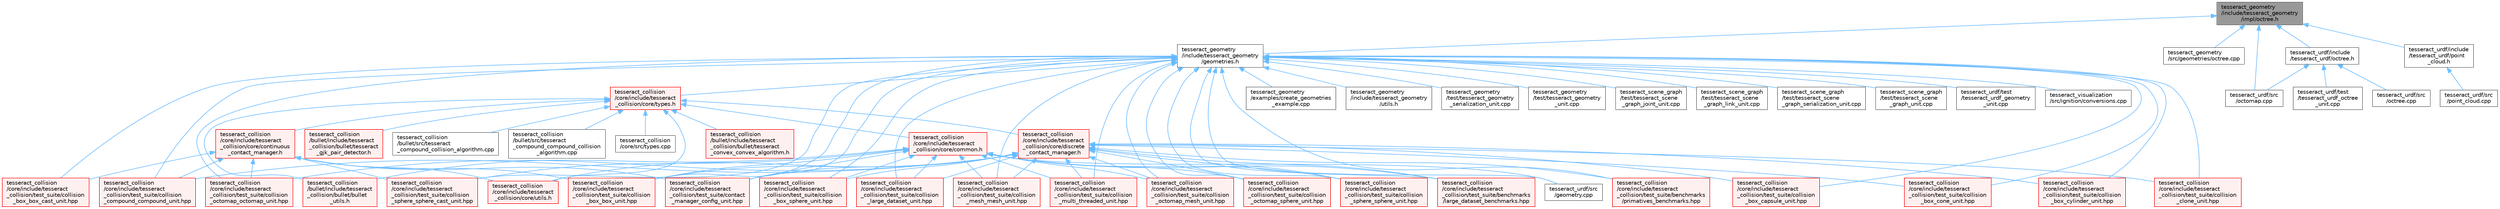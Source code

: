 digraph "tesseract_geometry/include/tesseract_geometry/impl/octree.h"
{
 // LATEX_PDF_SIZE
  bgcolor="transparent";
  edge [fontname=Helvetica,fontsize=10,labelfontname=Helvetica,labelfontsize=10];
  node [fontname=Helvetica,fontsize=10,shape=box,height=0.2,width=0.4];
  Node1 [label="tesseract_geometry\l/include/tesseract_geometry\l/impl/octree.h",height=0.2,width=0.4,color="gray40", fillcolor="grey60", style="filled", fontcolor="black",tooltip="Tesseract Octree Geometry."];
  Node1 -> Node2 [dir="back",color="steelblue1",style="solid"];
  Node2 [label="tesseract_geometry\l/include/tesseract_geometry\l/geometries.h",height=0.2,width=0.4,color="grey40", fillcolor="white", style="filled",URL="$d4/ddb/geometries_8h.html",tooltip="Tesseract Geometries."];
  Node2 -> Node3 [dir="back",color="steelblue1",style="solid"];
  Node3 [label="tesseract_collision\l/core/include/tesseract\l_collision/core/types.h",height=0.2,width=0.4,color="red", fillcolor="#FFF0F0", style="filled",URL="$d3/db3/tesseract__collision_2core_2include_2tesseract__collision_2core_2types_8h.html",tooltip="Tesseracts Collision Common Types."];
  Node3 -> Node4 [dir="back",color="steelblue1",style="solid"];
  Node4 [label="tesseract_collision\l/bullet/include/tesseract\l_collision/bullet/bullet\l_utils.h",height=0.2,width=0.4,color="red", fillcolor="#FFF0F0", style="filled",URL="$d6/d91/bullet__utils_8h.html",tooltip="Tesseract ROS Bullet environment utility function."];
  Node3 -> Node36 [dir="back",color="steelblue1",style="solid"];
  Node36 [label="tesseract_collision\l/bullet/include/tesseract\l_collision/bullet/tesseract\l_convex_convex_algorithm.h",height=0.2,width=0.4,color="red", fillcolor="#FFF0F0", style="filled",URL="$dc/dcd/tesseract__convex__convex__algorithm_8h.html",tooltip=" "];
  Node3 -> Node39 [dir="back",color="steelblue1",style="solid"];
  Node39 [label="tesseract_collision\l/bullet/include/tesseract\l_collision/bullet/tesseract\l_gjk_pair_detector.h",height=0.2,width=0.4,color="red", fillcolor="#FFF0F0", style="filled",URL="$d6/ddf/tesseract__gjk__pair__detector_8h.html",tooltip=" "];
  Node3 -> Node41 [dir="back",color="steelblue1",style="solid"];
  Node41 [label="tesseract_collision\l/bullet/src/tesseract\l_compound_collision_algorithm.cpp",height=0.2,width=0.4,color="grey40", fillcolor="white", style="filled",URL="$d6/d2d/tesseract__compound__collision__algorithm_8cpp.html",tooltip=" "];
  Node3 -> Node42 [dir="back",color="steelblue1",style="solid"];
  Node42 [label="tesseract_collision\l/bullet/src/tesseract\l_compound_compound_collision\l_algorithm.cpp",height=0.2,width=0.4,color="grey40", fillcolor="white", style="filled",URL="$d9/dee/tesseract__compound__compound__collision__algorithm_8cpp.html",tooltip=" "];
  Node3 -> Node43 [dir="back",color="steelblue1",style="solid"];
  Node43 [label="tesseract_collision\l/core/include/tesseract\l_collision/core/common.h",height=0.2,width=0.4,color="red", fillcolor="#FFF0F0", style="filled",URL="$dc/d54/common_8h.html",tooltip="This is a collection of common methods."];
  Node43 -> Node4 [dir="back",color="steelblue1",style="solid"];
  Node43 -> Node46 [dir="back",color="steelblue1",style="solid"];
  Node46 [label="tesseract_collision\l/core/include/tesseract\l_collision/test_suite/benchmarks\l/large_dataset_benchmarks.hpp",height=0.2,width=0.4,color="red", fillcolor="#FFF0F0", style="filled",URL="$d6/dd9/large__dataset__benchmarks_8hpp.html",tooltip=" "];
  Node43 -> Node48 [dir="back",color="steelblue1",style="solid"];
  Node48 [label="tesseract_collision\l/core/include/tesseract\l_collision/test_suite/collision\l_box_box_unit.hpp",height=0.2,width=0.4,color="red", fillcolor="#FFF0F0", style="filled",URL="$d1/d83/collision__box__box__unit_8hpp.html",tooltip=" "];
  Node43 -> Node49 [dir="back",color="steelblue1",style="solid"];
  Node49 [label="tesseract_collision\l/core/include/tesseract\l_collision/test_suite/collision\l_box_sphere_unit.hpp",height=0.2,width=0.4,color="red", fillcolor="#FFF0F0", style="filled",URL="$d8/dd9/collision__box__sphere__unit_8hpp.html",tooltip=" "];
  Node43 -> Node50 [dir="back",color="steelblue1",style="solid"];
  Node50 [label="tesseract_collision\l/core/include/tesseract\l_collision/test_suite/collision\l_large_dataset_unit.hpp",height=0.2,width=0.4,color="red", fillcolor="#FFF0F0", style="filled",URL="$d7/d23/collision__large__dataset__unit_8hpp.html",tooltip=" "];
  Node43 -> Node51 [dir="back",color="steelblue1",style="solid"];
  Node51 [label="tesseract_collision\l/core/include/tesseract\l_collision/test_suite/collision\l_mesh_mesh_unit.hpp",height=0.2,width=0.4,color="red", fillcolor="#FFF0F0", style="filled",URL="$da/dd9/collision__mesh__mesh__unit_8hpp.html",tooltip=" "];
  Node43 -> Node52 [dir="back",color="steelblue1",style="solid"];
  Node52 [label="tesseract_collision\l/core/include/tesseract\l_collision/test_suite/collision\l_multi_threaded_unit.hpp",height=0.2,width=0.4,color="red", fillcolor="#FFF0F0", style="filled",URL="$de/d2c/collision__multi__threaded__unit_8hpp.html",tooltip=" "];
  Node43 -> Node53 [dir="back",color="steelblue1",style="solid"];
  Node53 [label="tesseract_collision\l/core/include/tesseract\l_collision/test_suite/collision\l_octomap_mesh_unit.hpp",height=0.2,width=0.4,color="red", fillcolor="#FFF0F0", style="filled",URL="$d9/d70/collision__octomap__mesh__unit_8hpp.html",tooltip=" "];
  Node43 -> Node54 [dir="back",color="steelblue1",style="solid"];
  Node54 [label="tesseract_collision\l/core/include/tesseract\l_collision/test_suite/collision\l_octomap_sphere_unit.hpp",height=0.2,width=0.4,color="red", fillcolor="#FFF0F0", style="filled",URL="$dc/d2d/collision__octomap__sphere__unit_8hpp.html",tooltip=" "];
  Node43 -> Node55 [dir="back",color="steelblue1",style="solid"];
  Node55 [label="tesseract_collision\l/core/include/tesseract\l_collision/test_suite/collision\l_sphere_sphere_cast_unit.hpp",height=0.2,width=0.4,color="red", fillcolor="#FFF0F0", style="filled",URL="$dd/dce/collision__sphere__sphere__cast__unit_8hpp.html",tooltip=" "];
  Node43 -> Node56 [dir="back",color="steelblue1",style="solid"];
  Node56 [label="tesseract_collision\l/core/include/tesseract\l_collision/test_suite/collision\l_sphere_sphere_unit.hpp",height=0.2,width=0.4,color="red", fillcolor="#FFF0F0", style="filled",URL="$d5/d45/collision__sphere__sphere__unit_8hpp.html",tooltip=" "];
  Node43 -> Node57 [dir="back",color="steelblue1",style="solid"];
  Node57 [label="tesseract_collision\l/core/include/tesseract\l_collision/test_suite/contact\l_manager_config_unit.hpp",height=0.2,width=0.4,color="red", fillcolor="#FFF0F0", style="filled",URL="$d4/df0/contact__manager__config__unit_8hpp.html",tooltip=" "];
  Node43 -> Node66 [dir="back",color="steelblue1",style="solid"];
  Node66 [label="tesseract_urdf/src\l/geometry.cpp",height=0.2,width=0.4,color="grey40", fillcolor="white", style="filled",URL="$dc/d89/tesseract__urdf_2src_2geometry_8cpp.html",tooltip="Parse geometry from XML string."];
  Node3 -> Node68 [dir="back",color="steelblue1",style="solid"];
  Node68 [label="tesseract_collision\l/core/include/tesseract\l_collision/core/continuous\l_contact_manager.h",height=0.2,width=0.4,color="red", fillcolor="#FFF0F0", style="filled",URL="$d6/d0f/continuous__contact__manager_8h.html",tooltip="This is the continuous contact manager base class."];
  Node68 -> Node93 [dir="back",color="steelblue1",style="solid"];
  Node93 [label="tesseract_collision\l/core/include/tesseract\l_collision/core/utils.h",height=0.2,width=0.4,color="red", fillcolor="#FFF0F0", style="filled",URL="$df/d4c/tesseract__collision_2core_2include_2tesseract__collision_2core_2utils_8h.html",tooltip="Tesseract Collision utils."];
  Node68 -> Node97 [dir="back",color="steelblue1",style="solid"];
  Node97 [label="tesseract_collision\l/core/include/tesseract\l_collision/test_suite/collision\l_box_box_cast_unit.hpp",height=0.2,width=0.4,color="red", fillcolor="#FFF0F0", style="filled",URL="$d3/d5d/collision__box__box__cast__unit_8hpp.html",tooltip=" "];
  Node68 -> Node48 [dir="back",color="steelblue1",style="solid"];
  Node68 -> Node98 [dir="back",color="steelblue1",style="solid"];
  Node98 [label="tesseract_collision\l/core/include/tesseract\l_collision/test_suite/collision\l_compound_compound_unit.hpp",height=0.2,width=0.4,color="red", fillcolor="#FFF0F0", style="filled",URL="$dd/dfd/collision__compound__compound__unit_8hpp.html",tooltip=" "];
  Node68 -> Node99 [dir="back",color="steelblue1",style="solid"];
  Node99 [label="tesseract_collision\l/core/include/tesseract\l_collision/test_suite/collision\l_octomap_octomap_unit.hpp",height=0.2,width=0.4,color="red", fillcolor="#FFF0F0", style="filled",URL="$d7/d2c/collision__octomap__octomap__unit_8hpp.html",tooltip=" "];
  Node68 -> Node55 [dir="back",color="steelblue1",style="solid"];
  Node68 -> Node57 [dir="back",color="steelblue1",style="solid"];
  Node3 -> Node100 [dir="back",color="steelblue1",style="solid"];
  Node100 [label="tesseract_collision\l/core/include/tesseract\l_collision/core/discrete\l_contact_manager.h",height=0.2,width=0.4,color="red", fillcolor="#FFF0F0", style="filled",URL="$db/d35/discrete__contact__manager_8h.html",tooltip="This is the discrete contact manager base class."];
  Node100 -> Node93 [dir="back",color="steelblue1",style="solid"];
  Node100 -> Node46 [dir="back",color="steelblue1",style="solid"];
  Node100 -> Node101 [dir="back",color="steelblue1",style="solid"];
  Node101 [label="tesseract_collision\l/core/include/tesseract\l_collision/test_suite/benchmarks\l/primatives_benchmarks.hpp",height=0.2,width=0.4,color="red", fillcolor="#FFF0F0", style="filled",URL="$d6/d70/primatives__benchmarks_8hpp.html",tooltip=" "];
  Node100 -> Node48 [dir="back",color="steelblue1",style="solid"];
  Node100 -> Node102 [dir="back",color="steelblue1",style="solid"];
  Node102 [label="tesseract_collision\l/core/include/tesseract\l_collision/test_suite/collision\l_box_capsule_unit.hpp",height=0.2,width=0.4,color="red", fillcolor="#FFF0F0", style="filled",URL="$d2/dd3/collision__box__capsule__unit_8hpp.html",tooltip=" "];
  Node100 -> Node103 [dir="back",color="steelblue1",style="solid"];
  Node103 [label="tesseract_collision\l/core/include/tesseract\l_collision/test_suite/collision\l_box_cone_unit.hpp",height=0.2,width=0.4,color="red", fillcolor="#FFF0F0", style="filled",URL="$de/d86/collision__box__cone__unit_8hpp.html",tooltip=" "];
  Node100 -> Node104 [dir="back",color="steelblue1",style="solid"];
  Node104 [label="tesseract_collision\l/core/include/tesseract\l_collision/test_suite/collision\l_box_cylinder_unit.hpp",height=0.2,width=0.4,color="red", fillcolor="#FFF0F0", style="filled",URL="$d1/d1b/collision__box__cylinder__unit_8hpp.html",tooltip=" "];
  Node100 -> Node49 [dir="back",color="steelblue1",style="solid"];
  Node100 -> Node105 [dir="back",color="steelblue1",style="solid"];
  Node105 [label="tesseract_collision\l/core/include/tesseract\l_collision/test_suite/collision\l_clone_unit.hpp",height=0.2,width=0.4,color="red", fillcolor="#FFF0F0", style="filled",URL="$d6/d36/collision__clone__unit_8hpp.html",tooltip=" "];
  Node100 -> Node98 [dir="back",color="steelblue1",style="solid"];
  Node100 -> Node50 [dir="back",color="steelblue1",style="solid"];
  Node100 -> Node51 [dir="back",color="steelblue1",style="solid"];
  Node100 -> Node52 [dir="back",color="steelblue1",style="solid"];
  Node100 -> Node53 [dir="back",color="steelblue1",style="solid"];
  Node100 -> Node99 [dir="back",color="steelblue1",style="solid"];
  Node100 -> Node54 [dir="back",color="steelblue1",style="solid"];
  Node100 -> Node56 [dir="back",color="steelblue1",style="solid"];
  Node100 -> Node57 [dir="back",color="steelblue1",style="solid"];
  Node3 -> Node93 [dir="back",color="steelblue1",style="solid"];
  Node3 -> Node106 [dir="back",color="steelblue1",style="solid"];
  Node106 [label="tesseract_collision\l/core/src/types.cpp",height=0.2,width=0.4,color="grey40", fillcolor="white", style="filled",URL="$da/d00/tesseract__collision_2core_2src_2types_8cpp.html",tooltip="Tesseracts Collision Common Types."];
  Node2 -> Node46 [dir="back",color="steelblue1",style="solid"];
  Node2 -> Node101 [dir="back",color="steelblue1",style="solid"];
  Node2 -> Node97 [dir="back",color="steelblue1",style="solid"];
  Node2 -> Node48 [dir="back",color="steelblue1",style="solid"];
  Node2 -> Node102 [dir="back",color="steelblue1",style="solid"];
  Node2 -> Node103 [dir="back",color="steelblue1",style="solid"];
  Node2 -> Node104 [dir="back",color="steelblue1",style="solid"];
  Node2 -> Node49 [dir="back",color="steelblue1",style="solid"];
  Node2 -> Node105 [dir="back",color="steelblue1",style="solid"];
  Node2 -> Node98 [dir="back",color="steelblue1",style="solid"];
  Node2 -> Node50 [dir="back",color="steelblue1",style="solid"];
  Node2 -> Node51 [dir="back",color="steelblue1",style="solid"];
  Node2 -> Node52 [dir="back",color="steelblue1",style="solid"];
  Node2 -> Node53 [dir="back",color="steelblue1",style="solid"];
  Node2 -> Node99 [dir="back",color="steelblue1",style="solid"];
  Node2 -> Node54 [dir="back",color="steelblue1",style="solid"];
  Node2 -> Node55 [dir="back",color="steelblue1",style="solid"];
  Node2 -> Node56 [dir="back",color="steelblue1",style="solid"];
  Node2 -> Node57 [dir="back",color="steelblue1",style="solid"];
  Node2 -> Node109 [dir="back",color="steelblue1",style="solid"];
  Node109 [label="tesseract_geometry\l/examples/create_geometries\l_example.cpp",height=0.2,width=0.4,color="grey40", fillcolor="white", style="filled",URL="$df/d4d/create__geometries__example_8cpp.html",tooltip=" "];
  Node2 -> Node110 [dir="back",color="steelblue1",style="solid"];
  Node110 [label="tesseract_geometry\l/include/tesseract_geometry\l/utils.h",height=0.2,width=0.4,color="grey40", fillcolor="white", style="filled",URL="$d6/d61/tesseract__geometry_2include_2tesseract__geometry_2utils_8h.html",tooltip="Tesseract Geometry Utility Function."];
  Node2 -> Node111 [dir="back",color="steelblue1",style="solid"];
  Node111 [label="tesseract_geometry\l/test/tesseract_geometry\l_serialization_unit.cpp",height=0.2,width=0.4,color="grey40", fillcolor="white", style="filled",URL="$d2/d49/tesseract__geometry__serialization__unit_8cpp.html",tooltip="Tests serialization of geometry."];
  Node2 -> Node112 [dir="back",color="steelblue1",style="solid"];
  Node112 [label="tesseract_geometry\l/test/tesseract_geometry\l_unit.cpp",height=0.2,width=0.4,color="grey40", fillcolor="white", style="filled",URL="$d7/d07/tesseract__geometry__unit_8cpp.html",tooltip=" "];
  Node2 -> Node113 [dir="back",color="steelblue1",style="solid"];
  Node113 [label="tesseract_scene_graph\l/test/tesseract_scene\l_graph_joint_unit.cpp",height=0.2,width=0.4,color="grey40", fillcolor="white", style="filled",URL="$dd/dc3/tesseract__scene__graph__joint__unit_8cpp.html",tooltip=" "];
  Node2 -> Node114 [dir="back",color="steelblue1",style="solid"];
  Node114 [label="tesseract_scene_graph\l/test/tesseract_scene\l_graph_link_unit.cpp",height=0.2,width=0.4,color="grey40", fillcolor="white", style="filled",URL="$d3/de4/tesseract__scene__graph__link__unit_8cpp.html",tooltip=" "];
  Node2 -> Node115 [dir="back",color="steelblue1",style="solid"];
  Node115 [label="tesseract_scene_graph\l/test/tesseract_scene\l_graph_serialization_unit.cpp",height=0.2,width=0.4,color="grey40", fillcolor="white", style="filled",URL="$d8/daa/tesseract__scene__graph__serialization__unit_8cpp.html",tooltip="Tests serialization of tesseract_scene_graph."];
  Node2 -> Node116 [dir="back",color="steelblue1",style="solid"];
  Node116 [label="tesseract_scene_graph\l/test/tesseract_scene\l_graph_unit.cpp",height=0.2,width=0.4,color="grey40", fillcolor="white", style="filled",URL="$d3/d30/tesseract__scene__graph__unit_8cpp.html",tooltip=" "];
  Node2 -> Node66 [dir="back",color="steelblue1",style="solid"];
  Node2 -> Node117 [dir="back",color="steelblue1",style="solid"];
  Node117 [label="tesseract_urdf/test\l/tesseract_urdf_geometry\l_unit.cpp",height=0.2,width=0.4,color="grey40", fillcolor="white", style="filled",URL="$db/d82/tesseract__urdf__geometry__unit_8cpp.html",tooltip=" "];
  Node2 -> Node118 [dir="back",color="steelblue1",style="solid"];
  Node118 [label="tesseract_visualization\l/src/ignition/conversions.cpp",height=0.2,width=0.4,color="grey40", fillcolor="white", style="filled",URL="$de/dae/conversions_8cpp.html",tooltip="A set of conversion between Tesseract and Ignition Robotics objects."];
  Node1 -> Node119 [dir="back",color="steelblue1",style="solid"];
  Node119 [label="tesseract_geometry\l/src/geometries/octree.cpp",height=0.2,width=0.4,color="grey40", fillcolor="white", style="filled",URL="$d6/d72/tesseract__geometry_2src_2geometries_2octree_8cpp.html",tooltip=" "];
  Node1 -> Node120 [dir="back",color="steelblue1",style="solid"];
  Node120 [label="tesseract_urdf/include\l/tesseract_urdf/octree.h",height=0.2,width=0.4,color="grey40", fillcolor="white", style="filled",URL="$df/d28/tesseract__urdf_2include_2tesseract__urdf_2octree_8h.html",tooltip="Parse octree from xml string."];
  Node120 -> Node121 [dir="back",color="steelblue1",style="solid"];
  Node121 [label="tesseract_urdf/src\l/octomap.cpp",height=0.2,width=0.4,color="grey40", fillcolor="white", style="filled",URL="$d0/d7b/octomap_8cpp.html",tooltip="Parse octomap from xml string."];
  Node120 -> Node122 [dir="back",color="steelblue1",style="solid"];
  Node122 [label="tesseract_urdf/src\l/octree.cpp",height=0.2,width=0.4,color="grey40", fillcolor="white", style="filled",URL="$db/d6f/tesseract__urdf_2src_2octree_8cpp.html",tooltip="Parse octree from xml string."];
  Node120 -> Node123 [dir="back",color="steelblue1",style="solid"];
  Node123 [label="tesseract_urdf/test\l/tesseract_urdf_octree\l_unit.cpp",height=0.2,width=0.4,color="grey40", fillcolor="white", style="filled",URL="$d5/d64/tesseract__urdf__octree__unit_8cpp.html",tooltip=" "];
  Node1 -> Node124 [dir="back",color="steelblue1",style="solid"];
  Node124 [label="tesseract_urdf/include\l/tesseract_urdf/point\l_cloud.h",height=0.2,width=0.4,color="grey40", fillcolor="white", style="filled",URL="$d1/d8b/point__cloud_8h.html",tooltip="Parse PCL point cloud to octree from xml string."];
  Node124 -> Node125 [dir="back",color="steelblue1",style="solid"];
  Node125 [label="tesseract_urdf/src\l/point_cloud.cpp",height=0.2,width=0.4,color="grey40", fillcolor="white", style="filled",URL="$d0/d52/point__cloud_8cpp.html",tooltip="Parse PCL point cloud to octree from xml string."];
  Node1 -> Node121 [dir="back",color="steelblue1",style="solid"];
}
